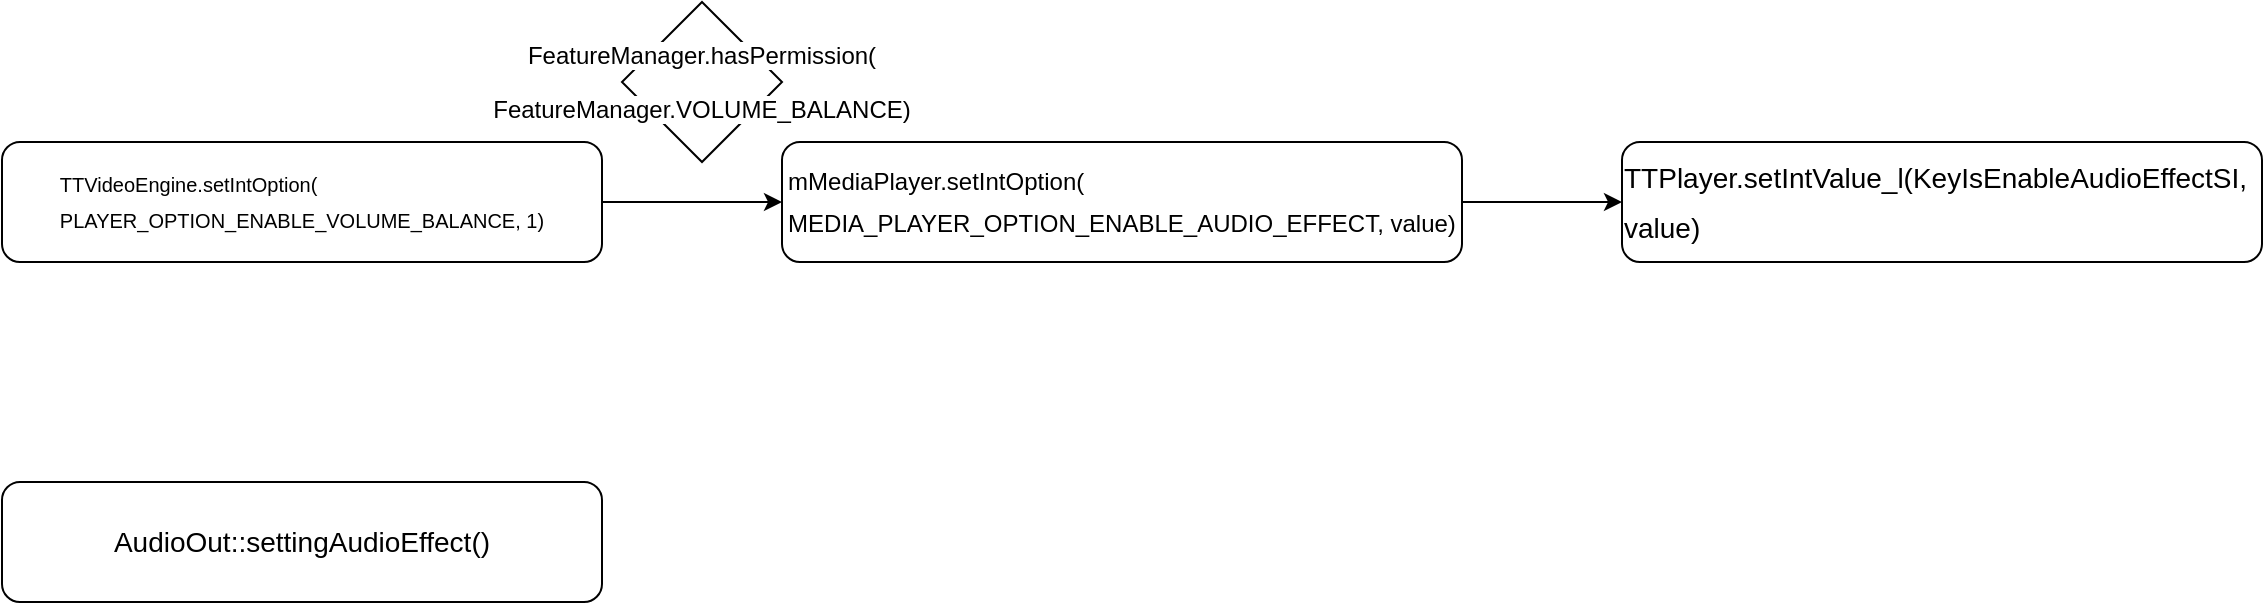 <mxfile version="14.7.0" type="github">
  <diagram id="C5RBs43oDa-KdzZeNtuy" name="Page-1">
    <mxGraphModel dx="2125" dy="729" grid="1" gridSize="10" guides="1" tooltips="1" connect="1" arrows="1" fold="1" page="1" pageScale="1" pageWidth="827" pageHeight="1169" math="0" shadow="0">
      <root>
        <mxCell id="WIyWlLk6GJQsqaUBKTNV-0" />
        <mxCell id="WIyWlLk6GJQsqaUBKTNV-1" parent="WIyWlLk6GJQsqaUBKTNV-0" />
        <mxCell id="9unGQqfA-TJdvyLDyZqL-0" value="&lt;div style=&quot;text-align: left ; line-height: 1.75 ; font-size: 10px&quot;&gt;&lt;div style=&quot;line-height: 1.75 ; font-size: 10px&quot;&gt;&lt;span style=&quot;font-size: 10px&quot;&gt;TTVideoEngine.setIntOption(&lt;/span&gt;&lt;/div&gt;&lt;div style=&quot;line-height: 1.75 ; font-size: 10px&quot;&gt;&lt;span style=&quot;font-size: 10px&quot;&gt;PLAYER_OPTION_ENABLE_VOLUME_BALANCE&lt;/span&gt;&lt;span style=&quot;font-size: 10px&quot;&gt;, 1)&lt;/span&gt;&lt;/div&gt;&lt;/div&gt;" style="rounded=1;whiteSpace=wrap;html=1;" vertex="1" parent="WIyWlLk6GJQsqaUBKTNV-1">
          <mxGeometry x="-360" y="180" width="300" height="60" as="geometry" />
        </mxCell>
        <mxCell id="9unGQqfA-TJdvyLDyZqL-1" value="&lt;pre style=&quot;font-size: 9pt&quot;&gt;&lt;span style=&quot;background-color: rgb(255 , 255 , 255)&quot;&gt;&lt;font face=&quot;Helvetica&quot; style=&quot;font-size: 12px&quot;&gt;FeatureManager.hasPermission(&lt;/font&gt;&lt;/span&gt;&lt;/pre&gt;&lt;pre style=&quot;font-size: 9pt&quot;&gt;&lt;span style=&quot;background-color: rgb(255 , 255 , 255)&quot;&gt;&lt;font face=&quot;Helvetica&quot; style=&quot;font-size: 12px&quot;&gt;FeatureManager.VOLUME_BALANCE)&lt;/font&gt;&lt;/span&gt;&lt;/pre&gt;" style="rhombus;whiteSpace=wrap;html=1;" vertex="1" parent="WIyWlLk6GJQsqaUBKTNV-1">
          <mxGeometry x="-50" y="110" width="80" height="80" as="geometry" />
        </mxCell>
        <mxCell id="9unGQqfA-TJdvyLDyZqL-3" style="edgeStyle=orthogonalEdgeStyle;rounded=0;orthogonalLoop=1;jettySize=auto;html=1;entryX=0;entryY=0.5;entryDx=0;entryDy=0;" edge="1" parent="WIyWlLk6GJQsqaUBKTNV-1" source="9unGQqfA-TJdvyLDyZqL-0" target="9unGQqfA-TJdvyLDyZqL-5">
          <mxGeometry relative="1" as="geometry">
            <mxPoint x="160" y="210" as="targetPoint" />
          </mxGeometry>
        </mxCell>
        <mxCell id="9unGQqfA-TJdvyLDyZqL-4" value="yes" style="text;html=1;strokeColor=none;fillColor=none;align=center;verticalAlign=middle;whiteSpace=wrap;rounded=0;" vertex="1" parent="WIyWlLk6GJQsqaUBKTNV-1">
          <mxGeometry x="100" y="190" width="40" height="20" as="geometry" />
        </mxCell>
        <mxCell id="9unGQqfA-TJdvyLDyZqL-7" style="edgeStyle=orthogonalEdgeStyle;rounded=0;orthogonalLoop=1;jettySize=auto;html=1;" edge="1" parent="WIyWlLk6GJQsqaUBKTNV-1" source="9unGQqfA-TJdvyLDyZqL-5" target="9unGQqfA-TJdvyLDyZqL-8">
          <mxGeometry relative="1" as="geometry">
            <mxPoint x="480" y="210" as="targetPoint" />
          </mxGeometry>
        </mxCell>
        <mxCell id="9unGQqfA-TJdvyLDyZqL-5" value="&lt;div style=&quot;text-align: left ; line-height: 1.75&quot;&gt;&lt;font style=&quot;font-size: 12px&quot;&gt;mMediaPlayer.setIntOption(&lt;/font&gt;&lt;/div&gt;&lt;div style=&quot;text-align: left ; line-height: 1.75&quot;&gt;&lt;font style=&quot;font-size: 12px&quot;&gt;MEDIA_PLAYER_OPTION_ENABLE_AUDIO_EFFECT, value)&lt;/font&gt;&lt;/div&gt;" style="rounded=1;whiteSpace=wrap;html=1;" vertex="1" parent="WIyWlLk6GJQsqaUBKTNV-1">
          <mxGeometry x="30" y="180" width="340" height="60" as="geometry" />
        </mxCell>
        <mxCell id="9unGQqfA-TJdvyLDyZqL-8" value="&lt;div style=&quot;text-align: left ; line-height: 1.75 ; font-size: 14px&quot;&gt;TTPlayer.setIntValue_l(KeyIsEnableAudioEffectSI, value)&lt;/div&gt;" style="rounded=1;whiteSpace=wrap;html=1;" vertex="1" parent="WIyWlLk6GJQsqaUBKTNV-1">
          <mxGeometry x="450" y="180" width="320" height="60" as="geometry" />
        </mxCell>
        <mxCell id="9unGQqfA-TJdvyLDyZqL-9" value="&lt;div style=&quot;text-align: left ; line-height: 1.75 ; font-size: 14px&quot;&gt;AudioOut::settingAudioEffect()&lt;/div&gt;" style="rounded=1;whiteSpace=wrap;html=1;" vertex="1" parent="WIyWlLk6GJQsqaUBKTNV-1">
          <mxGeometry x="-360" y="350" width="300" height="60" as="geometry" />
        </mxCell>
      </root>
    </mxGraphModel>
  </diagram>
</mxfile>
